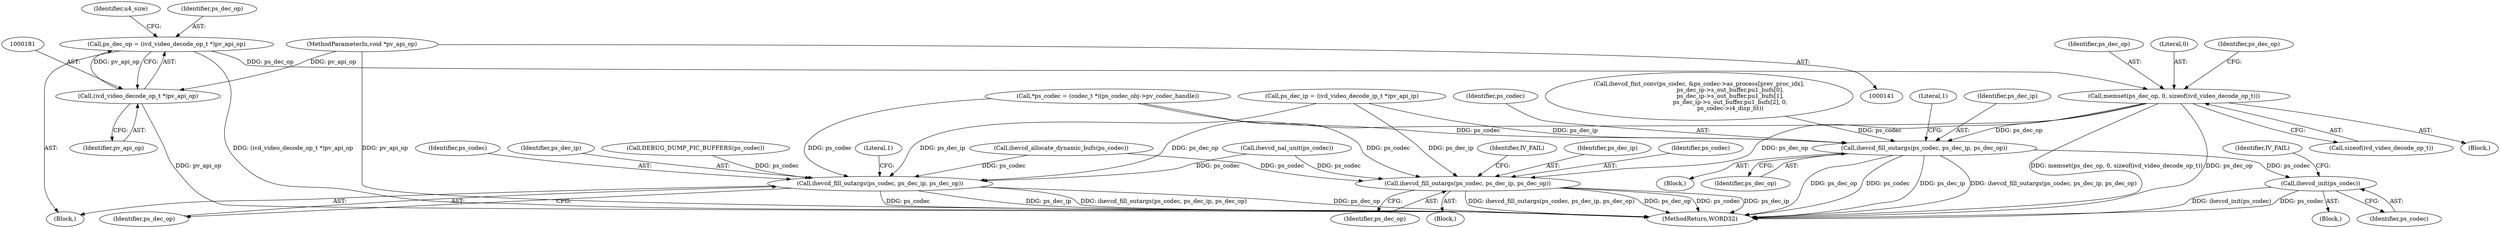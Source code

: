 digraph "0_Android_87fb7909c49e6a4510ba86ace1ffc83459c7e1b9@API" {
"1000190" [label="(Call,memset(ps_dec_op, 0, sizeof(ivd_video_decode_op_t)))"];
"1000178" [label="(Call,ps_dec_op = (ivd_video_decode_op_t *)pv_api_op)"];
"1000180" [label="(Call,(ivd_video_decode_op_t *)pv_api_op)"];
"1000144" [label="(MethodParameterIn,void *pv_api_op)"];
"1000600" [label="(Call,ihevcd_fill_outargs(ps_codec, ps_dec_ip, ps_dec_op))"];
"1000693" [label="(Call,ihevcd_init(ps_codec))"];
"1001243" [label="(Call,ihevcd_fill_outargs(ps_codec, ps_dec_ip, ps_dec_op))"];
"1001835" [label="(Call,ihevcd_fill_outargs(ps_codec, ps_dec_ip, ps_dec_op))"];
"1000193" [label="(Call,sizeof(ivd_video_decode_op_t))"];
"1000603" [label="(Identifier,ps_dec_op)"];
"1000694" [label="(Identifier,ps_codec)"];
"1000183" [label="(Block,)"];
"1001841" [label="(Literal,1)"];
"1000693" [label="(Call,ihevcd_init(ps_codec))"];
"1001237" [label="(Block,)"];
"1000696" [label="(Identifier,IV_FAIL)"];
"1000692" [label="(Block,)"];
"1001244" [label="(Identifier,ps_codec)"];
"1001836" [label="(Identifier,ps_codec)"];
"1001198" [label="(Call,ihevcd_allocate_dynamic_bufs(ps_codec))"];
"1000606" [label="(Literal,1)"];
"1000180" [label="(Call,(ivd_video_decode_op_t *)pv_api_op)"];
"1001918" [label="(MethodReturn,WORD32)"];
"1001245" [label="(Identifier,ps_dec_ip)"];
"1000173" [label="(Call,ps_dec_ip = (ivd_video_decode_ip_t *)pv_api_ip)"];
"1000144" [label="(MethodParameterIn,void *pv_api_op)"];
"1000602" [label="(Identifier,ps_dec_ip)"];
"1000986" [label="(Call,ihevcd_nal_unit(ps_codec))"];
"1000186" [label="(Identifier,u4_size)"];
"1001248" [label="(Identifier,IV_FAIL)"];
"1001246" [label="(Identifier,ps_dec_op)"];
"1001838" [label="(Identifier,ps_dec_op)"];
"1001837" [label="(Identifier,ps_dec_ip)"];
"1000601" [label="(Identifier,ps_codec)"];
"1001243" [label="(Call,ihevcd_fill_outargs(ps_codec, ps_dec_ip, ps_dec_op))"];
"1000191" [label="(Identifier,ps_dec_op)"];
"1000192" [label="(Literal,0)"];
"1001835" [label="(Call,ihevcd_fill_outargs(ps_codec, ps_dec_ip, ps_dec_op))"];
"1000472" [label="(Block,)"];
"1000190" [label="(Call,memset(ps_dec_op, 0, sizeof(ivd_video_decode_op_t)))"];
"1001829" [label="(Call,DEBUG_DUMP_PIC_BUFFERS(ps_codec))"];
"1000178" [label="(Call,ps_dec_op = (ivd_video_decode_op_t *)pv_api_op)"];
"1000182" [label="(Identifier,pv_api_op)"];
"1000197" [label="(Identifier,ps_dec_op)"];
"1000179" [label="(Identifier,ps_dec_op)"];
"1000600" [label="(Call,ihevcd_fill_outargs(ps_codec, ps_dec_ip, ps_dec_op))"];
"1000557" [label="(Call,ihevcd_fmt_conv(ps_codec, &ps_codec->as_process[prev_proc_idx],\n                                  ps_dec_ip->s_out_buffer.pu1_bufs[0],\n                                  ps_dec_ip->s_out_buffer.pu1_bufs[1],\n                                  ps_dec_ip->s_out_buffer.pu1_bufs[2], 0,\n                                  ps_codec->i4_disp_ht))"];
"1000145" [label="(Block,)"];
"1000151" [label="(Call,*ps_codec = (codec_t *)(ps_codec_obj->pv_codec_handle))"];
"1000190" -> "1000183"  [label="AST: "];
"1000190" -> "1000193"  [label="CFG: "];
"1000191" -> "1000190"  [label="AST: "];
"1000192" -> "1000190"  [label="AST: "];
"1000193" -> "1000190"  [label="AST: "];
"1000197" -> "1000190"  [label="CFG: "];
"1000190" -> "1001918"  [label="DDG: memset(ps_dec_op, 0, sizeof(ivd_video_decode_op_t))"];
"1000190" -> "1001918"  [label="DDG: ps_dec_op"];
"1000178" -> "1000190"  [label="DDG: ps_dec_op"];
"1000190" -> "1000600"  [label="DDG: ps_dec_op"];
"1000190" -> "1001243"  [label="DDG: ps_dec_op"];
"1000190" -> "1001835"  [label="DDG: ps_dec_op"];
"1000178" -> "1000145"  [label="AST: "];
"1000178" -> "1000180"  [label="CFG: "];
"1000179" -> "1000178"  [label="AST: "];
"1000180" -> "1000178"  [label="AST: "];
"1000186" -> "1000178"  [label="CFG: "];
"1000178" -> "1001918"  [label="DDG: (ivd_video_decode_op_t *)pv_api_op"];
"1000180" -> "1000178"  [label="DDG: pv_api_op"];
"1000180" -> "1000182"  [label="CFG: "];
"1000181" -> "1000180"  [label="AST: "];
"1000182" -> "1000180"  [label="AST: "];
"1000180" -> "1001918"  [label="DDG: pv_api_op"];
"1000144" -> "1000180"  [label="DDG: pv_api_op"];
"1000144" -> "1000141"  [label="AST: "];
"1000144" -> "1001918"  [label="DDG: pv_api_op"];
"1000600" -> "1000472"  [label="AST: "];
"1000600" -> "1000603"  [label="CFG: "];
"1000601" -> "1000600"  [label="AST: "];
"1000602" -> "1000600"  [label="AST: "];
"1000603" -> "1000600"  [label="AST: "];
"1000606" -> "1000600"  [label="CFG: "];
"1000600" -> "1001918"  [label="DDG: ps_dec_ip"];
"1000600" -> "1001918"  [label="DDG: ihevcd_fill_outargs(ps_codec, ps_dec_ip, ps_dec_op)"];
"1000600" -> "1001918"  [label="DDG: ps_dec_op"];
"1000600" -> "1001918"  [label="DDG: ps_codec"];
"1000151" -> "1000600"  [label="DDG: ps_codec"];
"1000557" -> "1000600"  [label="DDG: ps_codec"];
"1000173" -> "1000600"  [label="DDG: ps_dec_ip"];
"1000600" -> "1000693"  [label="DDG: ps_codec"];
"1000693" -> "1000692"  [label="AST: "];
"1000693" -> "1000694"  [label="CFG: "];
"1000694" -> "1000693"  [label="AST: "];
"1000696" -> "1000693"  [label="CFG: "];
"1000693" -> "1001918"  [label="DDG: ihevcd_init(ps_codec)"];
"1000693" -> "1001918"  [label="DDG: ps_codec"];
"1001243" -> "1001237"  [label="AST: "];
"1001243" -> "1001246"  [label="CFG: "];
"1001244" -> "1001243"  [label="AST: "];
"1001245" -> "1001243"  [label="AST: "];
"1001246" -> "1001243"  [label="AST: "];
"1001248" -> "1001243"  [label="CFG: "];
"1001243" -> "1001918"  [label="DDG: ihevcd_fill_outargs(ps_codec, ps_dec_ip, ps_dec_op)"];
"1001243" -> "1001918"  [label="DDG: ps_dec_op"];
"1001243" -> "1001918"  [label="DDG: ps_codec"];
"1001243" -> "1001918"  [label="DDG: ps_dec_ip"];
"1001198" -> "1001243"  [label="DDG: ps_codec"];
"1000151" -> "1001243"  [label="DDG: ps_codec"];
"1000986" -> "1001243"  [label="DDG: ps_codec"];
"1000173" -> "1001243"  [label="DDG: ps_dec_ip"];
"1001835" -> "1000145"  [label="AST: "];
"1001835" -> "1001838"  [label="CFG: "];
"1001836" -> "1001835"  [label="AST: "];
"1001837" -> "1001835"  [label="AST: "];
"1001838" -> "1001835"  [label="AST: "];
"1001841" -> "1001835"  [label="CFG: "];
"1001835" -> "1001918"  [label="DDG: ps_dec_op"];
"1001835" -> "1001918"  [label="DDG: ps_codec"];
"1001835" -> "1001918"  [label="DDG: ps_dec_ip"];
"1001835" -> "1001918"  [label="DDG: ihevcd_fill_outargs(ps_codec, ps_dec_ip, ps_dec_op)"];
"1001198" -> "1001835"  [label="DDG: ps_codec"];
"1001829" -> "1001835"  [label="DDG: ps_codec"];
"1000151" -> "1001835"  [label="DDG: ps_codec"];
"1000986" -> "1001835"  [label="DDG: ps_codec"];
"1000173" -> "1001835"  [label="DDG: ps_dec_ip"];
}
